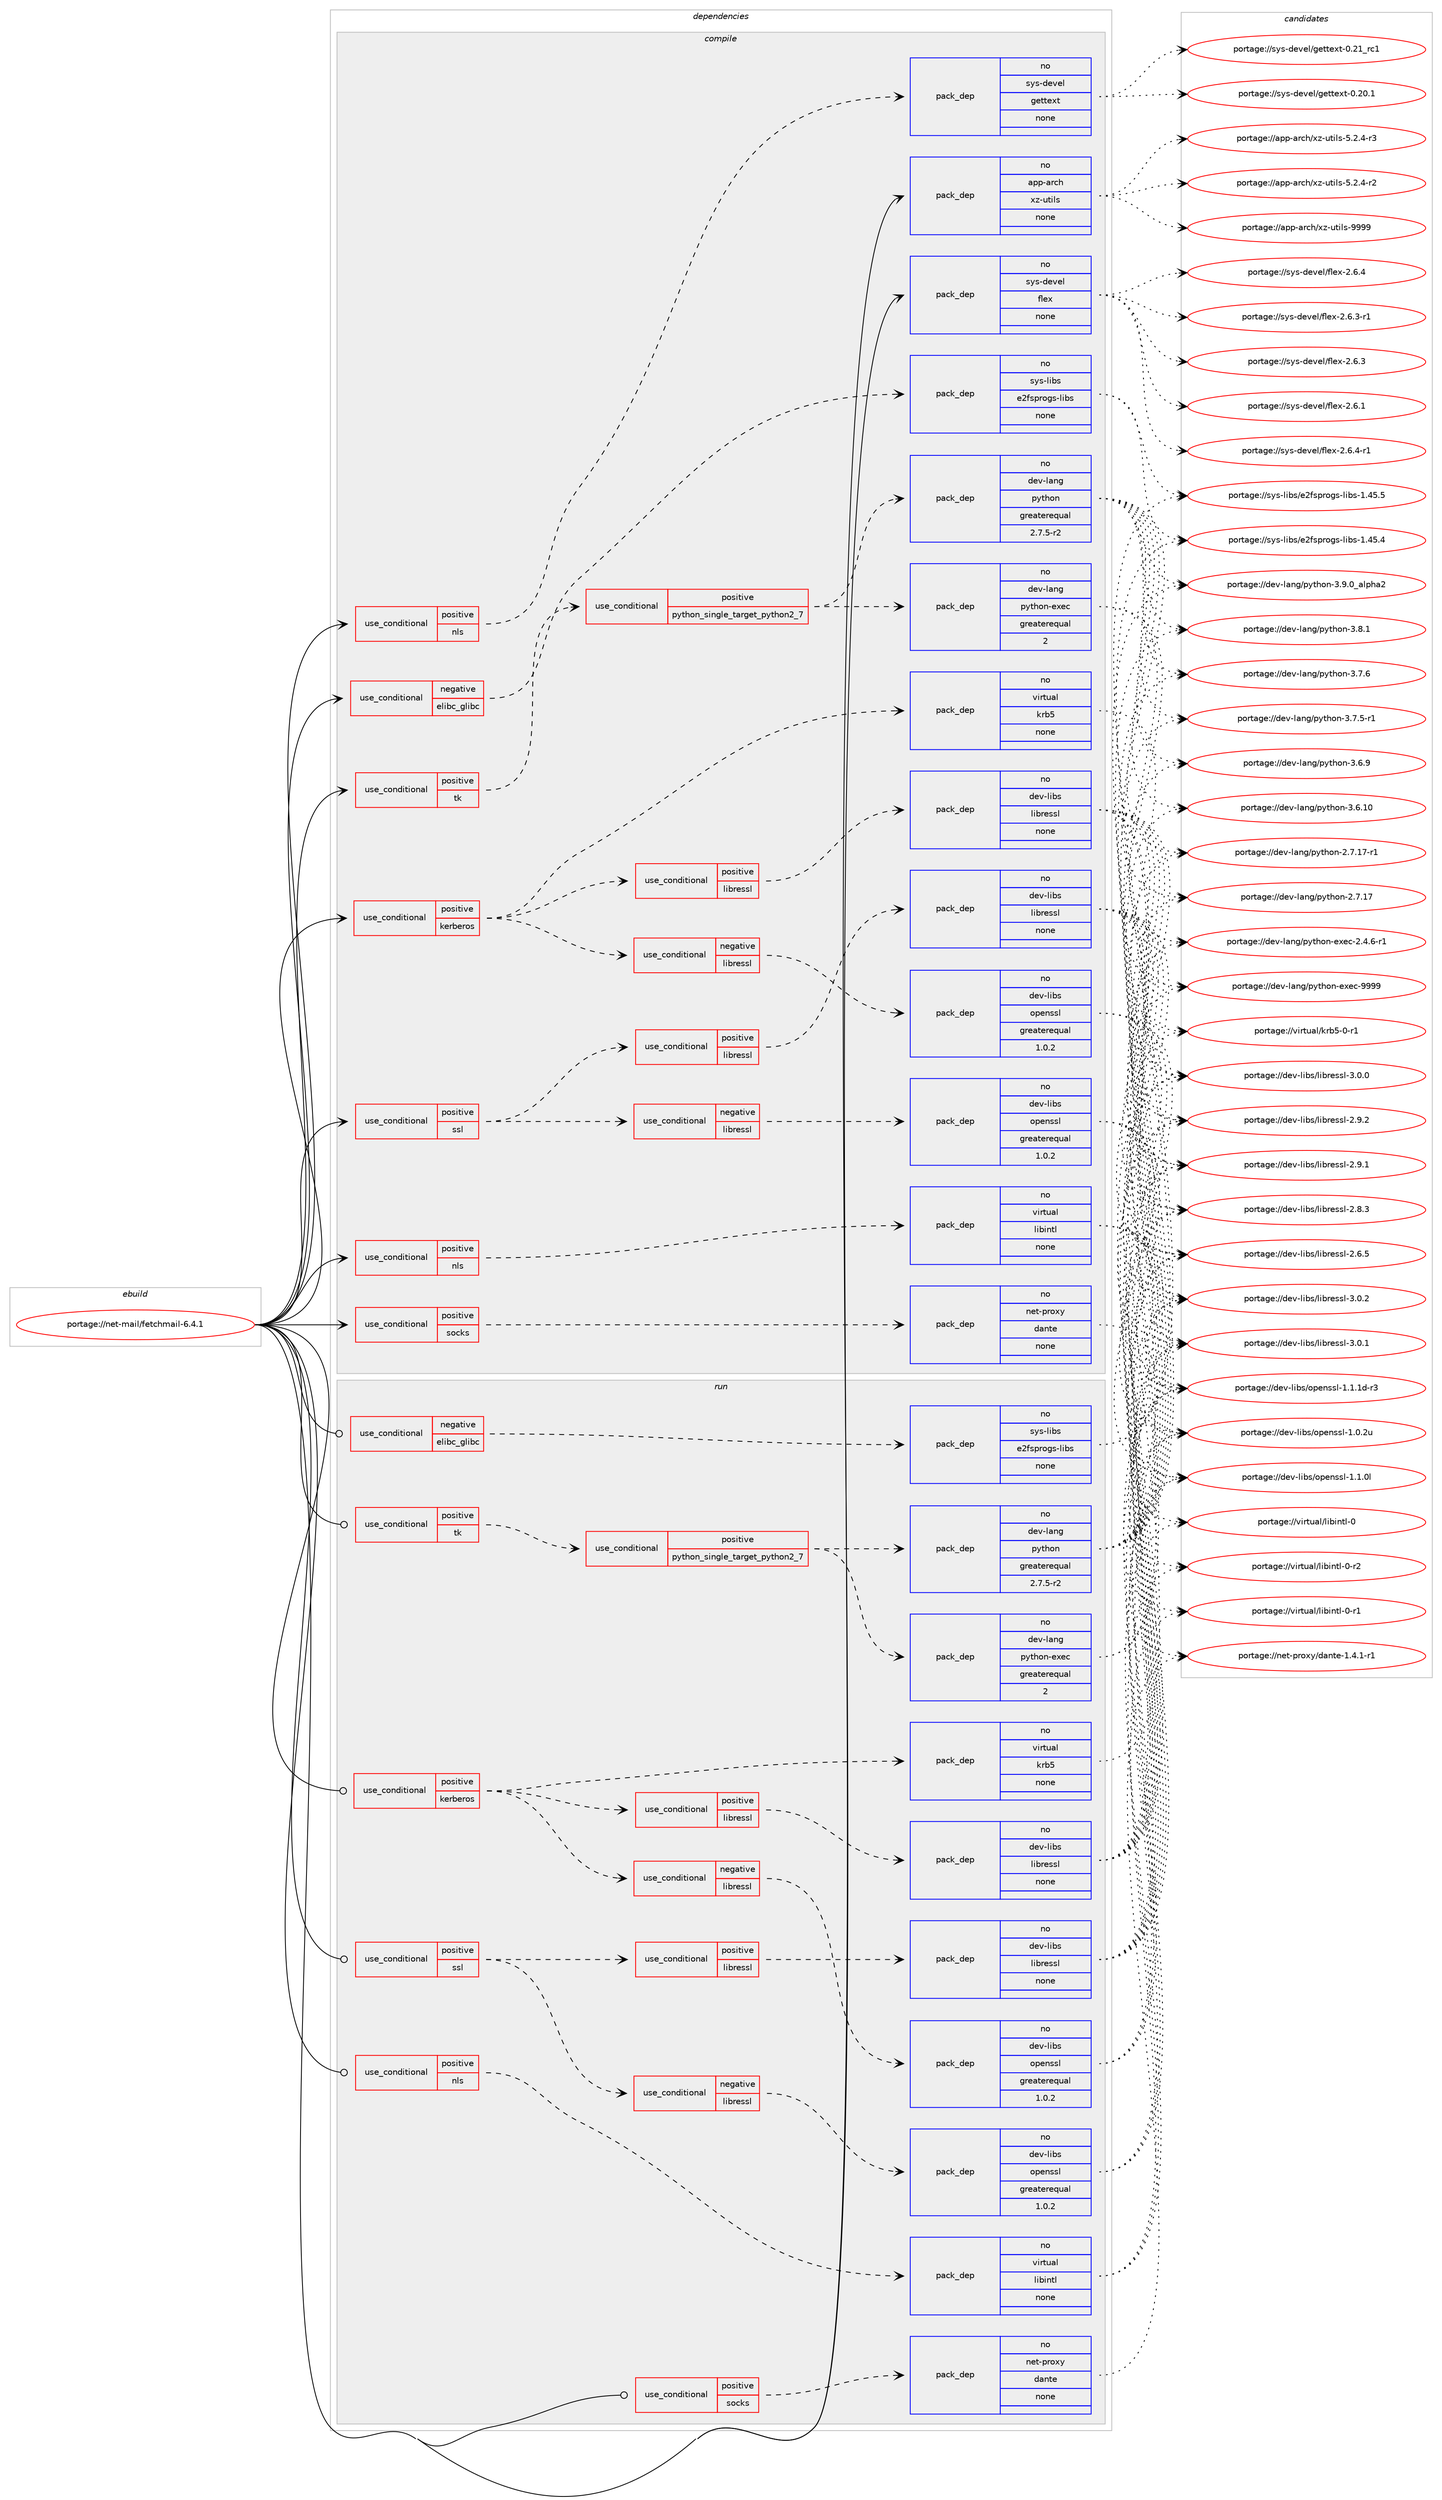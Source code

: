 digraph prolog {

# *************
# Graph options
# *************

newrank=true;
concentrate=true;
compound=true;
graph [rankdir=LR,fontname=Helvetica,fontsize=10,ranksep=1.5];#, ranksep=2.5, nodesep=0.2];
edge  [arrowhead=vee];
node  [fontname=Helvetica,fontsize=10];

# **********
# The ebuild
# **********

subgraph cluster_leftcol {
color=gray;
rank=same;
label=<<i>ebuild</i>>;
id [label="portage://net-mail/fetchmail-6.4.1", color=red, width=4, href="../net-mail/fetchmail-6.4.1.svg"];
}

# ****************
# The dependencies
# ****************

subgraph cluster_midcol {
color=gray;
label=<<i>dependencies</i>>;
subgraph cluster_compile {
fillcolor="#eeeeee";
style=filled;
label=<<i>compile</i>>;
subgraph cond28326 {
dependency134063 [label=<<TABLE BORDER="0" CELLBORDER="1" CELLSPACING="0" CELLPADDING="4"><TR><TD ROWSPAN="3" CELLPADDING="10">use_conditional</TD></TR><TR><TD>negative</TD></TR><TR><TD>elibc_glibc</TD></TR></TABLE>>, shape=none, color=red];
subgraph pack103522 {
dependency134064 [label=<<TABLE BORDER="0" CELLBORDER="1" CELLSPACING="0" CELLPADDING="4" WIDTH="220"><TR><TD ROWSPAN="6" CELLPADDING="30">pack_dep</TD></TR><TR><TD WIDTH="110">no</TD></TR><TR><TD>sys-libs</TD></TR><TR><TD>e2fsprogs-libs</TD></TR><TR><TD>none</TD></TR><TR><TD></TD></TR></TABLE>>, shape=none, color=blue];
}
dependency134063:e -> dependency134064:w [weight=20,style="dashed",arrowhead="vee"];
}
id:e -> dependency134063:w [weight=20,style="solid",arrowhead="vee"];
subgraph cond28327 {
dependency134065 [label=<<TABLE BORDER="0" CELLBORDER="1" CELLSPACING="0" CELLPADDING="4"><TR><TD ROWSPAN="3" CELLPADDING="10">use_conditional</TD></TR><TR><TD>positive</TD></TR><TR><TD>kerberos</TD></TR></TABLE>>, shape=none, color=red];
subgraph pack103523 {
dependency134066 [label=<<TABLE BORDER="0" CELLBORDER="1" CELLSPACING="0" CELLPADDING="4" WIDTH="220"><TR><TD ROWSPAN="6" CELLPADDING="30">pack_dep</TD></TR><TR><TD WIDTH="110">no</TD></TR><TR><TD>virtual</TD></TR><TR><TD>krb5</TD></TR><TR><TD>none</TD></TR><TR><TD></TD></TR></TABLE>>, shape=none, color=blue];
}
dependency134065:e -> dependency134066:w [weight=20,style="dashed",arrowhead="vee"];
subgraph cond28328 {
dependency134067 [label=<<TABLE BORDER="0" CELLBORDER="1" CELLSPACING="0" CELLPADDING="4"><TR><TD ROWSPAN="3" CELLPADDING="10">use_conditional</TD></TR><TR><TD>negative</TD></TR><TR><TD>libressl</TD></TR></TABLE>>, shape=none, color=red];
subgraph pack103524 {
dependency134068 [label=<<TABLE BORDER="0" CELLBORDER="1" CELLSPACING="0" CELLPADDING="4" WIDTH="220"><TR><TD ROWSPAN="6" CELLPADDING="30">pack_dep</TD></TR><TR><TD WIDTH="110">no</TD></TR><TR><TD>dev-libs</TD></TR><TR><TD>openssl</TD></TR><TR><TD>greaterequal</TD></TR><TR><TD>1.0.2</TD></TR></TABLE>>, shape=none, color=blue];
}
dependency134067:e -> dependency134068:w [weight=20,style="dashed",arrowhead="vee"];
}
dependency134065:e -> dependency134067:w [weight=20,style="dashed",arrowhead="vee"];
subgraph cond28329 {
dependency134069 [label=<<TABLE BORDER="0" CELLBORDER="1" CELLSPACING="0" CELLPADDING="4"><TR><TD ROWSPAN="3" CELLPADDING="10">use_conditional</TD></TR><TR><TD>positive</TD></TR><TR><TD>libressl</TD></TR></TABLE>>, shape=none, color=red];
subgraph pack103525 {
dependency134070 [label=<<TABLE BORDER="0" CELLBORDER="1" CELLSPACING="0" CELLPADDING="4" WIDTH="220"><TR><TD ROWSPAN="6" CELLPADDING="30">pack_dep</TD></TR><TR><TD WIDTH="110">no</TD></TR><TR><TD>dev-libs</TD></TR><TR><TD>libressl</TD></TR><TR><TD>none</TD></TR><TR><TD></TD></TR></TABLE>>, shape=none, color=blue];
}
dependency134069:e -> dependency134070:w [weight=20,style="dashed",arrowhead="vee"];
}
dependency134065:e -> dependency134069:w [weight=20,style="dashed",arrowhead="vee"];
}
id:e -> dependency134065:w [weight=20,style="solid",arrowhead="vee"];
subgraph cond28330 {
dependency134071 [label=<<TABLE BORDER="0" CELLBORDER="1" CELLSPACING="0" CELLPADDING="4"><TR><TD ROWSPAN="3" CELLPADDING="10">use_conditional</TD></TR><TR><TD>positive</TD></TR><TR><TD>nls</TD></TR></TABLE>>, shape=none, color=red];
subgraph pack103526 {
dependency134072 [label=<<TABLE BORDER="0" CELLBORDER="1" CELLSPACING="0" CELLPADDING="4" WIDTH="220"><TR><TD ROWSPAN="6" CELLPADDING="30">pack_dep</TD></TR><TR><TD WIDTH="110">no</TD></TR><TR><TD>sys-devel</TD></TR><TR><TD>gettext</TD></TR><TR><TD>none</TD></TR><TR><TD></TD></TR></TABLE>>, shape=none, color=blue];
}
dependency134071:e -> dependency134072:w [weight=20,style="dashed",arrowhead="vee"];
}
id:e -> dependency134071:w [weight=20,style="solid",arrowhead="vee"];
subgraph cond28331 {
dependency134073 [label=<<TABLE BORDER="0" CELLBORDER="1" CELLSPACING="0" CELLPADDING="4"><TR><TD ROWSPAN="3" CELLPADDING="10">use_conditional</TD></TR><TR><TD>positive</TD></TR><TR><TD>nls</TD></TR></TABLE>>, shape=none, color=red];
subgraph pack103527 {
dependency134074 [label=<<TABLE BORDER="0" CELLBORDER="1" CELLSPACING="0" CELLPADDING="4" WIDTH="220"><TR><TD ROWSPAN="6" CELLPADDING="30">pack_dep</TD></TR><TR><TD WIDTH="110">no</TD></TR><TR><TD>virtual</TD></TR><TR><TD>libintl</TD></TR><TR><TD>none</TD></TR><TR><TD></TD></TR></TABLE>>, shape=none, color=blue];
}
dependency134073:e -> dependency134074:w [weight=20,style="dashed",arrowhead="vee"];
}
id:e -> dependency134073:w [weight=20,style="solid",arrowhead="vee"];
subgraph cond28332 {
dependency134075 [label=<<TABLE BORDER="0" CELLBORDER="1" CELLSPACING="0" CELLPADDING="4"><TR><TD ROWSPAN="3" CELLPADDING="10">use_conditional</TD></TR><TR><TD>positive</TD></TR><TR><TD>socks</TD></TR></TABLE>>, shape=none, color=red];
subgraph pack103528 {
dependency134076 [label=<<TABLE BORDER="0" CELLBORDER="1" CELLSPACING="0" CELLPADDING="4" WIDTH="220"><TR><TD ROWSPAN="6" CELLPADDING="30">pack_dep</TD></TR><TR><TD WIDTH="110">no</TD></TR><TR><TD>net-proxy</TD></TR><TR><TD>dante</TD></TR><TR><TD>none</TD></TR><TR><TD></TD></TR></TABLE>>, shape=none, color=blue];
}
dependency134075:e -> dependency134076:w [weight=20,style="dashed",arrowhead="vee"];
}
id:e -> dependency134075:w [weight=20,style="solid",arrowhead="vee"];
subgraph cond28333 {
dependency134077 [label=<<TABLE BORDER="0" CELLBORDER="1" CELLSPACING="0" CELLPADDING="4"><TR><TD ROWSPAN="3" CELLPADDING="10">use_conditional</TD></TR><TR><TD>positive</TD></TR><TR><TD>ssl</TD></TR></TABLE>>, shape=none, color=red];
subgraph cond28334 {
dependency134078 [label=<<TABLE BORDER="0" CELLBORDER="1" CELLSPACING="0" CELLPADDING="4"><TR><TD ROWSPAN="3" CELLPADDING="10">use_conditional</TD></TR><TR><TD>negative</TD></TR><TR><TD>libressl</TD></TR></TABLE>>, shape=none, color=red];
subgraph pack103529 {
dependency134079 [label=<<TABLE BORDER="0" CELLBORDER="1" CELLSPACING="0" CELLPADDING="4" WIDTH="220"><TR><TD ROWSPAN="6" CELLPADDING="30">pack_dep</TD></TR><TR><TD WIDTH="110">no</TD></TR><TR><TD>dev-libs</TD></TR><TR><TD>openssl</TD></TR><TR><TD>greaterequal</TD></TR><TR><TD>1.0.2</TD></TR></TABLE>>, shape=none, color=blue];
}
dependency134078:e -> dependency134079:w [weight=20,style="dashed",arrowhead="vee"];
}
dependency134077:e -> dependency134078:w [weight=20,style="dashed",arrowhead="vee"];
subgraph cond28335 {
dependency134080 [label=<<TABLE BORDER="0" CELLBORDER="1" CELLSPACING="0" CELLPADDING="4"><TR><TD ROWSPAN="3" CELLPADDING="10">use_conditional</TD></TR><TR><TD>positive</TD></TR><TR><TD>libressl</TD></TR></TABLE>>, shape=none, color=red];
subgraph pack103530 {
dependency134081 [label=<<TABLE BORDER="0" CELLBORDER="1" CELLSPACING="0" CELLPADDING="4" WIDTH="220"><TR><TD ROWSPAN="6" CELLPADDING="30">pack_dep</TD></TR><TR><TD WIDTH="110">no</TD></TR><TR><TD>dev-libs</TD></TR><TR><TD>libressl</TD></TR><TR><TD>none</TD></TR><TR><TD></TD></TR></TABLE>>, shape=none, color=blue];
}
dependency134080:e -> dependency134081:w [weight=20,style="dashed",arrowhead="vee"];
}
dependency134077:e -> dependency134080:w [weight=20,style="dashed",arrowhead="vee"];
}
id:e -> dependency134077:w [weight=20,style="solid",arrowhead="vee"];
subgraph cond28336 {
dependency134082 [label=<<TABLE BORDER="0" CELLBORDER="1" CELLSPACING="0" CELLPADDING="4"><TR><TD ROWSPAN="3" CELLPADDING="10">use_conditional</TD></TR><TR><TD>positive</TD></TR><TR><TD>tk</TD></TR></TABLE>>, shape=none, color=red];
subgraph cond28337 {
dependency134083 [label=<<TABLE BORDER="0" CELLBORDER="1" CELLSPACING="0" CELLPADDING="4"><TR><TD ROWSPAN="3" CELLPADDING="10">use_conditional</TD></TR><TR><TD>positive</TD></TR><TR><TD>python_single_target_python2_7</TD></TR></TABLE>>, shape=none, color=red];
subgraph pack103531 {
dependency134084 [label=<<TABLE BORDER="0" CELLBORDER="1" CELLSPACING="0" CELLPADDING="4" WIDTH="220"><TR><TD ROWSPAN="6" CELLPADDING="30">pack_dep</TD></TR><TR><TD WIDTH="110">no</TD></TR><TR><TD>dev-lang</TD></TR><TR><TD>python</TD></TR><TR><TD>greaterequal</TD></TR><TR><TD>2.7.5-r2</TD></TR></TABLE>>, shape=none, color=blue];
}
dependency134083:e -> dependency134084:w [weight=20,style="dashed",arrowhead="vee"];
subgraph pack103532 {
dependency134085 [label=<<TABLE BORDER="0" CELLBORDER="1" CELLSPACING="0" CELLPADDING="4" WIDTH="220"><TR><TD ROWSPAN="6" CELLPADDING="30">pack_dep</TD></TR><TR><TD WIDTH="110">no</TD></TR><TR><TD>dev-lang</TD></TR><TR><TD>python-exec</TD></TR><TR><TD>greaterequal</TD></TR><TR><TD>2</TD></TR></TABLE>>, shape=none, color=blue];
}
dependency134083:e -> dependency134085:w [weight=20,style="dashed",arrowhead="vee"];
}
dependency134082:e -> dependency134083:w [weight=20,style="dashed",arrowhead="vee"];
}
id:e -> dependency134082:w [weight=20,style="solid",arrowhead="vee"];
subgraph pack103533 {
dependency134086 [label=<<TABLE BORDER="0" CELLBORDER="1" CELLSPACING="0" CELLPADDING="4" WIDTH="220"><TR><TD ROWSPAN="6" CELLPADDING="30">pack_dep</TD></TR><TR><TD WIDTH="110">no</TD></TR><TR><TD>app-arch</TD></TR><TR><TD>xz-utils</TD></TR><TR><TD>none</TD></TR><TR><TD></TD></TR></TABLE>>, shape=none, color=blue];
}
id:e -> dependency134086:w [weight=20,style="solid",arrowhead="vee"];
subgraph pack103534 {
dependency134087 [label=<<TABLE BORDER="0" CELLBORDER="1" CELLSPACING="0" CELLPADDING="4" WIDTH="220"><TR><TD ROWSPAN="6" CELLPADDING="30">pack_dep</TD></TR><TR><TD WIDTH="110">no</TD></TR><TR><TD>sys-devel</TD></TR><TR><TD>flex</TD></TR><TR><TD>none</TD></TR><TR><TD></TD></TR></TABLE>>, shape=none, color=blue];
}
id:e -> dependency134087:w [weight=20,style="solid",arrowhead="vee"];
}
subgraph cluster_compileandrun {
fillcolor="#eeeeee";
style=filled;
label=<<i>compile and run</i>>;
}
subgraph cluster_run {
fillcolor="#eeeeee";
style=filled;
label=<<i>run</i>>;
subgraph cond28338 {
dependency134088 [label=<<TABLE BORDER="0" CELLBORDER="1" CELLSPACING="0" CELLPADDING="4"><TR><TD ROWSPAN="3" CELLPADDING="10">use_conditional</TD></TR><TR><TD>negative</TD></TR><TR><TD>elibc_glibc</TD></TR></TABLE>>, shape=none, color=red];
subgraph pack103535 {
dependency134089 [label=<<TABLE BORDER="0" CELLBORDER="1" CELLSPACING="0" CELLPADDING="4" WIDTH="220"><TR><TD ROWSPAN="6" CELLPADDING="30">pack_dep</TD></TR><TR><TD WIDTH="110">no</TD></TR><TR><TD>sys-libs</TD></TR><TR><TD>e2fsprogs-libs</TD></TR><TR><TD>none</TD></TR><TR><TD></TD></TR></TABLE>>, shape=none, color=blue];
}
dependency134088:e -> dependency134089:w [weight=20,style="dashed",arrowhead="vee"];
}
id:e -> dependency134088:w [weight=20,style="solid",arrowhead="odot"];
subgraph cond28339 {
dependency134090 [label=<<TABLE BORDER="0" CELLBORDER="1" CELLSPACING="0" CELLPADDING="4"><TR><TD ROWSPAN="3" CELLPADDING="10">use_conditional</TD></TR><TR><TD>positive</TD></TR><TR><TD>kerberos</TD></TR></TABLE>>, shape=none, color=red];
subgraph pack103536 {
dependency134091 [label=<<TABLE BORDER="0" CELLBORDER="1" CELLSPACING="0" CELLPADDING="4" WIDTH="220"><TR><TD ROWSPAN="6" CELLPADDING="30">pack_dep</TD></TR><TR><TD WIDTH="110">no</TD></TR><TR><TD>virtual</TD></TR><TR><TD>krb5</TD></TR><TR><TD>none</TD></TR><TR><TD></TD></TR></TABLE>>, shape=none, color=blue];
}
dependency134090:e -> dependency134091:w [weight=20,style="dashed",arrowhead="vee"];
subgraph cond28340 {
dependency134092 [label=<<TABLE BORDER="0" CELLBORDER="1" CELLSPACING="0" CELLPADDING="4"><TR><TD ROWSPAN="3" CELLPADDING="10">use_conditional</TD></TR><TR><TD>negative</TD></TR><TR><TD>libressl</TD></TR></TABLE>>, shape=none, color=red];
subgraph pack103537 {
dependency134093 [label=<<TABLE BORDER="0" CELLBORDER="1" CELLSPACING="0" CELLPADDING="4" WIDTH="220"><TR><TD ROWSPAN="6" CELLPADDING="30">pack_dep</TD></TR><TR><TD WIDTH="110">no</TD></TR><TR><TD>dev-libs</TD></TR><TR><TD>openssl</TD></TR><TR><TD>greaterequal</TD></TR><TR><TD>1.0.2</TD></TR></TABLE>>, shape=none, color=blue];
}
dependency134092:e -> dependency134093:w [weight=20,style="dashed",arrowhead="vee"];
}
dependency134090:e -> dependency134092:w [weight=20,style="dashed",arrowhead="vee"];
subgraph cond28341 {
dependency134094 [label=<<TABLE BORDER="0" CELLBORDER="1" CELLSPACING="0" CELLPADDING="4"><TR><TD ROWSPAN="3" CELLPADDING="10">use_conditional</TD></TR><TR><TD>positive</TD></TR><TR><TD>libressl</TD></TR></TABLE>>, shape=none, color=red];
subgraph pack103538 {
dependency134095 [label=<<TABLE BORDER="0" CELLBORDER="1" CELLSPACING="0" CELLPADDING="4" WIDTH="220"><TR><TD ROWSPAN="6" CELLPADDING="30">pack_dep</TD></TR><TR><TD WIDTH="110">no</TD></TR><TR><TD>dev-libs</TD></TR><TR><TD>libressl</TD></TR><TR><TD>none</TD></TR><TR><TD></TD></TR></TABLE>>, shape=none, color=blue];
}
dependency134094:e -> dependency134095:w [weight=20,style="dashed",arrowhead="vee"];
}
dependency134090:e -> dependency134094:w [weight=20,style="dashed",arrowhead="vee"];
}
id:e -> dependency134090:w [weight=20,style="solid",arrowhead="odot"];
subgraph cond28342 {
dependency134096 [label=<<TABLE BORDER="0" CELLBORDER="1" CELLSPACING="0" CELLPADDING="4"><TR><TD ROWSPAN="3" CELLPADDING="10">use_conditional</TD></TR><TR><TD>positive</TD></TR><TR><TD>nls</TD></TR></TABLE>>, shape=none, color=red];
subgraph pack103539 {
dependency134097 [label=<<TABLE BORDER="0" CELLBORDER="1" CELLSPACING="0" CELLPADDING="4" WIDTH="220"><TR><TD ROWSPAN="6" CELLPADDING="30">pack_dep</TD></TR><TR><TD WIDTH="110">no</TD></TR><TR><TD>virtual</TD></TR><TR><TD>libintl</TD></TR><TR><TD>none</TD></TR><TR><TD></TD></TR></TABLE>>, shape=none, color=blue];
}
dependency134096:e -> dependency134097:w [weight=20,style="dashed",arrowhead="vee"];
}
id:e -> dependency134096:w [weight=20,style="solid",arrowhead="odot"];
subgraph cond28343 {
dependency134098 [label=<<TABLE BORDER="0" CELLBORDER="1" CELLSPACING="0" CELLPADDING="4"><TR><TD ROWSPAN="3" CELLPADDING="10">use_conditional</TD></TR><TR><TD>positive</TD></TR><TR><TD>socks</TD></TR></TABLE>>, shape=none, color=red];
subgraph pack103540 {
dependency134099 [label=<<TABLE BORDER="0" CELLBORDER="1" CELLSPACING="0" CELLPADDING="4" WIDTH="220"><TR><TD ROWSPAN="6" CELLPADDING="30">pack_dep</TD></TR><TR><TD WIDTH="110">no</TD></TR><TR><TD>net-proxy</TD></TR><TR><TD>dante</TD></TR><TR><TD>none</TD></TR><TR><TD></TD></TR></TABLE>>, shape=none, color=blue];
}
dependency134098:e -> dependency134099:w [weight=20,style="dashed",arrowhead="vee"];
}
id:e -> dependency134098:w [weight=20,style="solid",arrowhead="odot"];
subgraph cond28344 {
dependency134100 [label=<<TABLE BORDER="0" CELLBORDER="1" CELLSPACING="0" CELLPADDING="4"><TR><TD ROWSPAN="3" CELLPADDING="10">use_conditional</TD></TR><TR><TD>positive</TD></TR><TR><TD>ssl</TD></TR></TABLE>>, shape=none, color=red];
subgraph cond28345 {
dependency134101 [label=<<TABLE BORDER="0" CELLBORDER="1" CELLSPACING="0" CELLPADDING="4"><TR><TD ROWSPAN="3" CELLPADDING="10">use_conditional</TD></TR><TR><TD>negative</TD></TR><TR><TD>libressl</TD></TR></TABLE>>, shape=none, color=red];
subgraph pack103541 {
dependency134102 [label=<<TABLE BORDER="0" CELLBORDER="1" CELLSPACING="0" CELLPADDING="4" WIDTH="220"><TR><TD ROWSPAN="6" CELLPADDING="30">pack_dep</TD></TR><TR><TD WIDTH="110">no</TD></TR><TR><TD>dev-libs</TD></TR><TR><TD>openssl</TD></TR><TR><TD>greaterequal</TD></TR><TR><TD>1.0.2</TD></TR></TABLE>>, shape=none, color=blue];
}
dependency134101:e -> dependency134102:w [weight=20,style="dashed",arrowhead="vee"];
}
dependency134100:e -> dependency134101:w [weight=20,style="dashed",arrowhead="vee"];
subgraph cond28346 {
dependency134103 [label=<<TABLE BORDER="0" CELLBORDER="1" CELLSPACING="0" CELLPADDING="4"><TR><TD ROWSPAN="3" CELLPADDING="10">use_conditional</TD></TR><TR><TD>positive</TD></TR><TR><TD>libressl</TD></TR></TABLE>>, shape=none, color=red];
subgraph pack103542 {
dependency134104 [label=<<TABLE BORDER="0" CELLBORDER="1" CELLSPACING="0" CELLPADDING="4" WIDTH="220"><TR><TD ROWSPAN="6" CELLPADDING="30">pack_dep</TD></TR><TR><TD WIDTH="110">no</TD></TR><TR><TD>dev-libs</TD></TR><TR><TD>libressl</TD></TR><TR><TD>none</TD></TR><TR><TD></TD></TR></TABLE>>, shape=none, color=blue];
}
dependency134103:e -> dependency134104:w [weight=20,style="dashed",arrowhead="vee"];
}
dependency134100:e -> dependency134103:w [weight=20,style="dashed",arrowhead="vee"];
}
id:e -> dependency134100:w [weight=20,style="solid",arrowhead="odot"];
subgraph cond28347 {
dependency134105 [label=<<TABLE BORDER="0" CELLBORDER="1" CELLSPACING="0" CELLPADDING="4"><TR><TD ROWSPAN="3" CELLPADDING="10">use_conditional</TD></TR><TR><TD>positive</TD></TR><TR><TD>tk</TD></TR></TABLE>>, shape=none, color=red];
subgraph cond28348 {
dependency134106 [label=<<TABLE BORDER="0" CELLBORDER="1" CELLSPACING="0" CELLPADDING="4"><TR><TD ROWSPAN="3" CELLPADDING="10">use_conditional</TD></TR><TR><TD>positive</TD></TR><TR><TD>python_single_target_python2_7</TD></TR></TABLE>>, shape=none, color=red];
subgraph pack103543 {
dependency134107 [label=<<TABLE BORDER="0" CELLBORDER="1" CELLSPACING="0" CELLPADDING="4" WIDTH="220"><TR><TD ROWSPAN="6" CELLPADDING="30">pack_dep</TD></TR><TR><TD WIDTH="110">no</TD></TR><TR><TD>dev-lang</TD></TR><TR><TD>python</TD></TR><TR><TD>greaterequal</TD></TR><TR><TD>2.7.5-r2</TD></TR></TABLE>>, shape=none, color=blue];
}
dependency134106:e -> dependency134107:w [weight=20,style="dashed",arrowhead="vee"];
subgraph pack103544 {
dependency134108 [label=<<TABLE BORDER="0" CELLBORDER="1" CELLSPACING="0" CELLPADDING="4" WIDTH="220"><TR><TD ROWSPAN="6" CELLPADDING="30">pack_dep</TD></TR><TR><TD WIDTH="110">no</TD></TR><TR><TD>dev-lang</TD></TR><TR><TD>python-exec</TD></TR><TR><TD>greaterequal</TD></TR><TR><TD>2</TD></TR></TABLE>>, shape=none, color=blue];
}
dependency134106:e -> dependency134108:w [weight=20,style="dashed",arrowhead="vee"];
}
dependency134105:e -> dependency134106:w [weight=20,style="dashed",arrowhead="vee"];
}
id:e -> dependency134105:w [weight=20,style="solid",arrowhead="odot"];
}
}

# **************
# The candidates
# **************

subgraph cluster_choices {
rank=same;
color=gray;
label=<<i>candidates</i>>;

subgraph choice103522 {
color=black;
nodesep=1;
choice11512111545108105981154710150102115112114111103115451081059811545494652534653 [label="portage://sys-libs/e2fsprogs-libs-1.45.5", color=red, width=4,href="../sys-libs/e2fsprogs-libs-1.45.5.svg"];
choice11512111545108105981154710150102115112114111103115451081059811545494652534652 [label="portage://sys-libs/e2fsprogs-libs-1.45.4", color=red, width=4,href="../sys-libs/e2fsprogs-libs-1.45.4.svg"];
dependency134064:e -> choice11512111545108105981154710150102115112114111103115451081059811545494652534653:w [style=dotted,weight="100"];
dependency134064:e -> choice11512111545108105981154710150102115112114111103115451081059811545494652534652:w [style=dotted,weight="100"];
}
subgraph choice103523 {
color=black;
nodesep=1;
choice1181051141161179710847107114985345484511449 [label="portage://virtual/krb5-0-r1", color=red, width=4,href="../virtual/krb5-0-r1.svg"];
dependency134066:e -> choice1181051141161179710847107114985345484511449:w [style=dotted,weight="100"];
}
subgraph choice103524 {
color=black;
nodesep=1;
choice1001011184510810598115471111121011101151151084549464946491004511451 [label="portage://dev-libs/openssl-1.1.1d-r3", color=red, width=4,href="../dev-libs/openssl-1.1.1d-r3.svg"];
choice100101118451081059811547111112101110115115108454946494648108 [label="portage://dev-libs/openssl-1.1.0l", color=red, width=4,href="../dev-libs/openssl-1.1.0l.svg"];
choice100101118451081059811547111112101110115115108454946484650117 [label="portage://dev-libs/openssl-1.0.2u", color=red, width=4,href="../dev-libs/openssl-1.0.2u.svg"];
dependency134068:e -> choice1001011184510810598115471111121011101151151084549464946491004511451:w [style=dotted,weight="100"];
dependency134068:e -> choice100101118451081059811547111112101110115115108454946494648108:w [style=dotted,weight="100"];
dependency134068:e -> choice100101118451081059811547111112101110115115108454946484650117:w [style=dotted,weight="100"];
}
subgraph choice103525 {
color=black;
nodesep=1;
choice10010111845108105981154710810598114101115115108455146484650 [label="portage://dev-libs/libressl-3.0.2", color=red, width=4,href="../dev-libs/libressl-3.0.2.svg"];
choice10010111845108105981154710810598114101115115108455146484649 [label="portage://dev-libs/libressl-3.0.1", color=red, width=4,href="../dev-libs/libressl-3.0.1.svg"];
choice10010111845108105981154710810598114101115115108455146484648 [label="portage://dev-libs/libressl-3.0.0", color=red, width=4,href="../dev-libs/libressl-3.0.0.svg"];
choice10010111845108105981154710810598114101115115108455046574650 [label="portage://dev-libs/libressl-2.9.2", color=red, width=4,href="../dev-libs/libressl-2.9.2.svg"];
choice10010111845108105981154710810598114101115115108455046574649 [label="portage://dev-libs/libressl-2.9.1", color=red, width=4,href="../dev-libs/libressl-2.9.1.svg"];
choice10010111845108105981154710810598114101115115108455046564651 [label="portage://dev-libs/libressl-2.8.3", color=red, width=4,href="../dev-libs/libressl-2.8.3.svg"];
choice10010111845108105981154710810598114101115115108455046544653 [label="portage://dev-libs/libressl-2.6.5", color=red, width=4,href="../dev-libs/libressl-2.6.5.svg"];
dependency134070:e -> choice10010111845108105981154710810598114101115115108455146484650:w [style=dotted,weight="100"];
dependency134070:e -> choice10010111845108105981154710810598114101115115108455146484649:w [style=dotted,weight="100"];
dependency134070:e -> choice10010111845108105981154710810598114101115115108455146484648:w [style=dotted,weight="100"];
dependency134070:e -> choice10010111845108105981154710810598114101115115108455046574650:w [style=dotted,weight="100"];
dependency134070:e -> choice10010111845108105981154710810598114101115115108455046574649:w [style=dotted,weight="100"];
dependency134070:e -> choice10010111845108105981154710810598114101115115108455046564651:w [style=dotted,weight="100"];
dependency134070:e -> choice10010111845108105981154710810598114101115115108455046544653:w [style=dotted,weight="100"];
}
subgraph choice103526 {
color=black;
nodesep=1;
choice11512111545100101118101108471031011161161011201164548465049951149949 [label="portage://sys-devel/gettext-0.21_rc1", color=red, width=4,href="../sys-devel/gettext-0.21_rc1.svg"];
choice115121115451001011181011084710310111611610112011645484650484649 [label="portage://sys-devel/gettext-0.20.1", color=red, width=4,href="../sys-devel/gettext-0.20.1.svg"];
dependency134072:e -> choice11512111545100101118101108471031011161161011201164548465049951149949:w [style=dotted,weight="100"];
dependency134072:e -> choice115121115451001011181011084710310111611610112011645484650484649:w [style=dotted,weight="100"];
}
subgraph choice103527 {
color=black;
nodesep=1;
choice11810511411611797108471081059810511011610845484511450 [label="portage://virtual/libintl-0-r2", color=red, width=4,href="../virtual/libintl-0-r2.svg"];
choice11810511411611797108471081059810511011610845484511449 [label="portage://virtual/libintl-0-r1", color=red, width=4,href="../virtual/libintl-0-r1.svg"];
choice1181051141161179710847108105981051101161084548 [label="portage://virtual/libintl-0", color=red, width=4,href="../virtual/libintl-0.svg"];
dependency134074:e -> choice11810511411611797108471081059810511011610845484511450:w [style=dotted,weight="100"];
dependency134074:e -> choice11810511411611797108471081059810511011610845484511449:w [style=dotted,weight="100"];
dependency134074:e -> choice1181051141161179710847108105981051101161084548:w [style=dotted,weight="100"];
}
subgraph choice103528 {
color=black;
nodesep=1;
choice1101011164511211411112012147100971101161014549465246494511449 [label="portage://net-proxy/dante-1.4.1-r1", color=red, width=4,href="../net-proxy/dante-1.4.1-r1.svg"];
dependency134076:e -> choice1101011164511211411112012147100971101161014549465246494511449:w [style=dotted,weight="100"];
}
subgraph choice103529 {
color=black;
nodesep=1;
choice1001011184510810598115471111121011101151151084549464946491004511451 [label="portage://dev-libs/openssl-1.1.1d-r3", color=red, width=4,href="../dev-libs/openssl-1.1.1d-r3.svg"];
choice100101118451081059811547111112101110115115108454946494648108 [label="portage://dev-libs/openssl-1.1.0l", color=red, width=4,href="../dev-libs/openssl-1.1.0l.svg"];
choice100101118451081059811547111112101110115115108454946484650117 [label="portage://dev-libs/openssl-1.0.2u", color=red, width=4,href="../dev-libs/openssl-1.0.2u.svg"];
dependency134079:e -> choice1001011184510810598115471111121011101151151084549464946491004511451:w [style=dotted,weight="100"];
dependency134079:e -> choice100101118451081059811547111112101110115115108454946494648108:w [style=dotted,weight="100"];
dependency134079:e -> choice100101118451081059811547111112101110115115108454946484650117:w [style=dotted,weight="100"];
}
subgraph choice103530 {
color=black;
nodesep=1;
choice10010111845108105981154710810598114101115115108455146484650 [label="portage://dev-libs/libressl-3.0.2", color=red, width=4,href="../dev-libs/libressl-3.0.2.svg"];
choice10010111845108105981154710810598114101115115108455146484649 [label="portage://dev-libs/libressl-3.0.1", color=red, width=4,href="../dev-libs/libressl-3.0.1.svg"];
choice10010111845108105981154710810598114101115115108455146484648 [label="portage://dev-libs/libressl-3.0.0", color=red, width=4,href="../dev-libs/libressl-3.0.0.svg"];
choice10010111845108105981154710810598114101115115108455046574650 [label="portage://dev-libs/libressl-2.9.2", color=red, width=4,href="../dev-libs/libressl-2.9.2.svg"];
choice10010111845108105981154710810598114101115115108455046574649 [label="portage://dev-libs/libressl-2.9.1", color=red, width=4,href="../dev-libs/libressl-2.9.1.svg"];
choice10010111845108105981154710810598114101115115108455046564651 [label="portage://dev-libs/libressl-2.8.3", color=red, width=4,href="../dev-libs/libressl-2.8.3.svg"];
choice10010111845108105981154710810598114101115115108455046544653 [label="portage://dev-libs/libressl-2.6.5", color=red, width=4,href="../dev-libs/libressl-2.6.5.svg"];
dependency134081:e -> choice10010111845108105981154710810598114101115115108455146484650:w [style=dotted,weight="100"];
dependency134081:e -> choice10010111845108105981154710810598114101115115108455146484649:w [style=dotted,weight="100"];
dependency134081:e -> choice10010111845108105981154710810598114101115115108455146484648:w [style=dotted,weight="100"];
dependency134081:e -> choice10010111845108105981154710810598114101115115108455046574650:w [style=dotted,weight="100"];
dependency134081:e -> choice10010111845108105981154710810598114101115115108455046574649:w [style=dotted,weight="100"];
dependency134081:e -> choice10010111845108105981154710810598114101115115108455046564651:w [style=dotted,weight="100"];
dependency134081:e -> choice10010111845108105981154710810598114101115115108455046544653:w [style=dotted,weight="100"];
}
subgraph choice103531 {
color=black;
nodesep=1;
choice10010111845108971101034711212111610411111045514657464895971081121049750 [label="portage://dev-lang/python-3.9.0_alpha2", color=red, width=4,href="../dev-lang/python-3.9.0_alpha2.svg"];
choice100101118451089711010347112121116104111110455146564649 [label="portage://dev-lang/python-3.8.1", color=red, width=4,href="../dev-lang/python-3.8.1.svg"];
choice100101118451089711010347112121116104111110455146554654 [label="portage://dev-lang/python-3.7.6", color=red, width=4,href="../dev-lang/python-3.7.6.svg"];
choice1001011184510897110103471121211161041111104551465546534511449 [label="portage://dev-lang/python-3.7.5-r1", color=red, width=4,href="../dev-lang/python-3.7.5-r1.svg"];
choice100101118451089711010347112121116104111110455146544657 [label="portage://dev-lang/python-3.6.9", color=red, width=4,href="../dev-lang/python-3.6.9.svg"];
choice10010111845108971101034711212111610411111045514654464948 [label="portage://dev-lang/python-3.6.10", color=red, width=4,href="../dev-lang/python-3.6.10.svg"];
choice100101118451089711010347112121116104111110455046554649554511449 [label="portage://dev-lang/python-2.7.17-r1", color=red, width=4,href="../dev-lang/python-2.7.17-r1.svg"];
choice10010111845108971101034711212111610411111045504655464955 [label="portage://dev-lang/python-2.7.17", color=red, width=4,href="../dev-lang/python-2.7.17.svg"];
dependency134084:e -> choice10010111845108971101034711212111610411111045514657464895971081121049750:w [style=dotted,weight="100"];
dependency134084:e -> choice100101118451089711010347112121116104111110455146564649:w [style=dotted,weight="100"];
dependency134084:e -> choice100101118451089711010347112121116104111110455146554654:w [style=dotted,weight="100"];
dependency134084:e -> choice1001011184510897110103471121211161041111104551465546534511449:w [style=dotted,weight="100"];
dependency134084:e -> choice100101118451089711010347112121116104111110455146544657:w [style=dotted,weight="100"];
dependency134084:e -> choice10010111845108971101034711212111610411111045514654464948:w [style=dotted,weight="100"];
dependency134084:e -> choice100101118451089711010347112121116104111110455046554649554511449:w [style=dotted,weight="100"];
dependency134084:e -> choice10010111845108971101034711212111610411111045504655464955:w [style=dotted,weight="100"];
}
subgraph choice103532 {
color=black;
nodesep=1;
choice10010111845108971101034711212111610411111045101120101994557575757 [label="portage://dev-lang/python-exec-9999", color=red, width=4,href="../dev-lang/python-exec-9999.svg"];
choice10010111845108971101034711212111610411111045101120101994550465246544511449 [label="portage://dev-lang/python-exec-2.4.6-r1", color=red, width=4,href="../dev-lang/python-exec-2.4.6-r1.svg"];
dependency134085:e -> choice10010111845108971101034711212111610411111045101120101994557575757:w [style=dotted,weight="100"];
dependency134085:e -> choice10010111845108971101034711212111610411111045101120101994550465246544511449:w [style=dotted,weight="100"];
}
subgraph choice103533 {
color=black;
nodesep=1;
choice9711211245971149910447120122451171161051081154557575757 [label="portage://app-arch/xz-utils-9999", color=red, width=4,href="../app-arch/xz-utils-9999.svg"];
choice9711211245971149910447120122451171161051081154553465046524511451 [label="portage://app-arch/xz-utils-5.2.4-r3", color=red, width=4,href="../app-arch/xz-utils-5.2.4-r3.svg"];
choice9711211245971149910447120122451171161051081154553465046524511450 [label="portage://app-arch/xz-utils-5.2.4-r2", color=red, width=4,href="../app-arch/xz-utils-5.2.4-r2.svg"];
dependency134086:e -> choice9711211245971149910447120122451171161051081154557575757:w [style=dotted,weight="100"];
dependency134086:e -> choice9711211245971149910447120122451171161051081154553465046524511451:w [style=dotted,weight="100"];
dependency134086:e -> choice9711211245971149910447120122451171161051081154553465046524511450:w [style=dotted,weight="100"];
}
subgraph choice103534 {
color=black;
nodesep=1;
choice11512111545100101118101108471021081011204550465446524511449 [label="portage://sys-devel/flex-2.6.4-r1", color=red, width=4,href="../sys-devel/flex-2.6.4-r1.svg"];
choice1151211154510010111810110847102108101120455046544652 [label="portage://sys-devel/flex-2.6.4", color=red, width=4,href="../sys-devel/flex-2.6.4.svg"];
choice11512111545100101118101108471021081011204550465446514511449 [label="portage://sys-devel/flex-2.6.3-r1", color=red, width=4,href="../sys-devel/flex-2.6.3-r1.svg"];
choice1151211154510010111810110847102108101120455046544651 [label="portage://sys-devel/flex-2.6.3", color=red, width=4,href="../sys-devel/flex-2.6.3.svg"];
choice1151211154510010111810110847102108101120455046544649 [label="portage://sys-devel/flex-2.6.1", color=red, width=4,href="../sys-devel/flex-2.6.1.svg"];
dependency134087:e -> choice11512111545100101118101108471021081011204550465446524511449:w [style=dotted,weight="100"];
dependency134087:e -> choice1151211154510010111810110847102108101120455046544652:w [style=dotted,weight="100"];
dependency134087:e -> choice11512111545100101118101108471021081011204550465446514511449:w [style=dotted,weight="100"];
dependency134087:e -> choice1151211154510010111810110847102108101120455046544651:w [style=dotted,weight="100"];
dependency134087:e -> choice1151211154510010111810110847102108101120455046544649:w [style=dotted,weight="100"];
}
subgraph choice103535 {
color=black;
nodesep=1;
choice11512111545108105981154710150102115112114111103115451081059811545494652534653 [label="portage://sys-libs/e2fsprogs-libs-1.45.5", color=red, width=4,href="../sys-libs/e2fsprogs-libs-1.45.5.svg"];
choice11512111545108105981154710150102115112114111103115451081059811545494652534652 [label="portage://sys-libs/e2fsprogs-libs-1.45.4", color=red, width=4,href="../sys-libs/e2fsprogs-libs-1.45.4.svg"];
dependency134089:e -> choice11512111545108105981154710150102115112114111103115451081059811545494652534653:w [style=dotted,weight="100"];
dependency134089:e -> choice11512111545108105981154710150102115112114111103115451081059811545494652534652:w [style=dotted,weight="100"];
}
subgraph choice103536 {
color=black;
nodesep=1;
choice1181051141161179710847107114985345484511449 [label="portage://virtual/krb5-0-r1", color=red, width=4,href="../virtual/krb5-0-r1.svg"];
dependency134091:e -> choice1181051141161179710847107114985345484511449:w [style=dotted,weight="100"];
}
subgraph choice103537 {
color=black;
nodesep=1;
choice1001011184510810598115471111121011101151151084549464946491004511451 [label="portage://dev-libs/openssl-1.1.1d-r3", color=red, width=4,href="../dev-libs/openssl-1.1.1d-r3.svg"];
choice100101118451081059811547111112101110115115108454946494648108 [label="portage://dev-libs/openssl-1.1.0l", color=red, width=4,href="../dev-libs/openssl-1.1.0l.svg"];
choice100101118451081059811547111112101110115115108454946484650117 [label="portage://dev-libs/openssl-1.0.2u", color=red, width=4,href="../dev-libs/openssl-1.0.2u.svg"];
dependency134093:e -> choice1001011184510810598115471111121011101151151084549464946491004511451:w [style=dotted,weight="100"];
dependency134093:e -> choice100101118451081059811547111112101110115115108454946494648108:w [style=dotted,weight="100"];
dependency134093:e -> choice100101118451081059811547111112101110115115108454946484650117:w [style=dotted,weight="100"];
}
subgraph choice103538 {
color=black;
nodesep=1;
choice10010111845108105981154710810598114101115115108455146484650 [label="portage://dev-libs/libressl-3.0.2", color=red, width=4,href="../dev-libs/libressl-3.0.2.svg"];
choice10010111845108105981154710810598114101115115108455146484649 [label="portage://dev-libs/libressl-3.0.1", color=red, width=4,href="../dev-libs/libressl-3.0.1.svg"];
choice10010111845108105981154710810598114101115115108455146484648 [label="portage://dev-libs/libressl-3.0.0", color=red, width=4,href="../dev-libs/libressl-3.0.0.svg"];
choice10010111845108105981154710810598114101115115108455046574650 [label="portage://dev-libs/libressl-2.9.2", color=red, width=4,href="../dev-libs/libressl-2.9.2.svg"];
choice10010111845108105981154710810598114101115115108455046574649 [label="portage://dev-libs/libressl-2.9.1", color=red, width=4,href="../dev-libs/libressl-2.9.1.svg"];
choice10010111845108105981154710810598114101115115108455046564651 [label="portage://dev-libs/libressl-2.8.3", color=red, width=4,href="../dev-libs/libressl-2.8.3.svg"];
choice10010111845108105981154710810598114101115115108455046544653 [label="portage://dev-libs/libressl-2.6.5", color=red, width=4,href="../dev-libs/libressl-2.6.5.svg"];
dependency134095:e -> choice10010111845108105981154710810598114101115115108455146484650:w [style=dotted,weight="100"];
dependency134095:e -> choice10010111845108105981154710810598114101115115108455146484649:w [style=dotted,weight="100"];
dependency134095:e -> choice10010111845108105981154710810598114101115115108455146484648:w [style=dotted,weight="100"];
dependency134095:e -> choice10010111845108105981154710810598114101115115108455046574650:w [style=dotted,weight="100"];
dependency134095:e -> choice10010111845108105981154710810598114101115115108455046574649:w [style=dotted,weight="100"];
dependency134095:e -> choice10010111845108105981154710810598114101115115108455046564651:w [style=dotted,weight="100"];
dependency134095:e -> choice10010111845108105981154710810598114101115115108455046544653:w [style=dotted,weight="100"];
}
subgraph choice103539 {
color=black;
nodesep=1;
choice11810511411611797108471081059810511011610845484511450 [label="portage://virtual/libintl-0-r2", color=red, width=4,href="../virtual/libintl-0-r2.svg"];
choice11810511411611797108471081059810511011610845484511449 [label="portage://virtual/libintl-0-r1", color=red, width=4,href="../virtual/libintl-0-r1.svg"];
choice1181051141161179710847108105981051101161084548 [label="portage://virtual/libintl-0", color=red, width=4,href="../virtual/libintl-0.svg"];
dependency134097:e -> choice11810511411611797108471081059810511011610845484511450:w [style=dotted,weight="100"];
dependency134097:e -> choice11810511411611797108471081059810511011610845484511449:w [style=dotted,weight="100"];
dependency134097:e -> choice1181051141161179710847108105981051101161084548:w [style=dotted,weight="100"];
}
subgraph choice103540 {
color=black;
nodesep=1;
choice1101011164511211411112012147100971101161014549465246494511449 [label="portage://net-proxy/dante-1.4.1-r1", color=red, width=4,href="../net-proxy/dante-1.4.1-r1.svg"];
dependency134099:e -> choice1101011164511211411112012147100971101161014549465246494511449:w [style=dotted,weight="100"];
}
subgraph choice103541 {
color=black;
nodesep=1;
choice1001011184510810598115471111121011101151151084549464946491004511451 [label="portage://dev-libs/openssl-1.1.1d-r3", color=red, width=4,href="../dev-libs/openssl-1.1.1d-r3.svg"];
choice100101118451081059811547111112101110115115108454946494648108 [label="portage://dev-libs/openssl-1.1.0l", color=red, width=4,href="../dev-libs/openssl-1.1.0l.svg"];
choice100101118451081059811547111112101110115115108454946484650117 [label="portage://dev-libs/openssl-1.0.2u", color=red, width=4,href="../dev-libs/openssl-1.0.2u.svg"];
dependency134102:e -> choice1001011184510810598115471111121011101151151084549464946491004511451:w [style=dotted,weight="100"];
dependency134102:e -> choice100101118451081059811547111112101110115115108454946494648108:w [style=dotted,weight="100"];
dependency134102:e -> choice100101118451081059811547111112101110115115108454946484650117:w [style=dotted,weight="100"];
}
subgraph choice103542 {
color=black;
nodesep=1;
choice10010111845108105981154710810598114101115115108455146484650 [label="portage://dev-libs/libressl-3.0.2", color=red, width=4,href="../dev-libs/libressl-3.0.2.svg"];
choice10010111845108105981154710810598114101115115108455146484649 [label="portage://dev-libs/libressl-3.0.1", color=red, width=4,href="../dev-libs/libressl-3.0.1.svg"];
choice10010111845108105981154710810598114101115115108455146484648 [label="portage://dev-libs/libressl-3.0.0", color=red, width=4,href="../dev-libs/libressl-3.0.0.svg"];
choice10010111845108105981154710810598114101115115108455046574650 [label="portage://dev-libs/libressl-2.9.2", color=red, width=4,href="../dev-libs/libressl-2.9.2.svg"];
choice10010111845108105981154710810598114101115115108455046574649 [label="portage://dev-libs/libressl-2.9.1", color=red, width=4,href="../dev-libs/libressl-2.9.1.svg"];
choice10010111845108105981154710810598114101115115108455046564651 [label="portage://dev-libs/libressl-2.8.3", color=red, width=4,href="../dev-libs/libressl-2.8.3.svg"];
choice10010111845108105981154710810598114101115115108455046544653 [label="portage://dev-libs/libressl-2.6.5", color=red, width=4,href="../dev-libs/libressl-2.6.5.svg"];
dependency134104:e -> choice10010111845108105981154710810598114101115115108455146484650:w [style=dotted,weight="100"];
dependency134104:e -> choice10010111845108105981154710810598114101115115108455146484649:w [style=dotted,weight="100"];
dependency134104:e -> choice10010111845108105981154710810598114101115115108455146484648:w [style=dotted,weight="100"];
dependency134104:e -> choice10010111845108105981154710810598114101115115108455046574650:w [style=dotted,weight="100"];
dependency134104:e -> choice10010111845108105981154710810598114101115115108455046574649:w [style=dotted,weight="100"];
dependency134104:e -> choice10010111845108105981154710810598114101115115108455046564651:w [style=dotted,weight="100"];
dependency134104:e -> choice10010111845108105981154710810598114101115115108455046544653:w [style=dotted,weight="100"];
}
subgraph choice103543 {
color=black;
nodesep=1;
choice10010111845108971101034711212111610411111045514657464895971081121049750 [label="portage://dev-lang/python-3.9.0_alpha2", color=red, width=4,href="../dev-lang/python-3.9.0_alpha2.svg"];
choice100101118451089711010347112121116104111110455146564649 [label="portage://dev-lang/python-3.8.1", color=red, width=4,href="../dev-lang/python-3.8.1.svg"];
choice100101118451089711010347112121116104111110455146554654 [label="portage://dev-lang/python-3.7.6", color=red, width=4,href="../dev-lang/python-3.7.6.svg"];
choice1001011184510897110103471121211161041111104551465546534511449 [label="portage://dev-lang/python-3.7.5-r1", color=red, width=4,href="../dev-lang/python-3.7.5-r1.svg"];
choice100101118451089711010347112121116104111110455146544657 [label="portage://dev-lang/python-3.6.9", color=red, width=4,href="../dev-lang/python-3.6.9.svg"];
choice10010111845108971101034711212111610411111045514654464948 [label="portage://dev-lang/python-3.6.10", color=red, width=4,href="../dev-lang/python-3.6.10.svg"];
choice100101118451089711010347112121116104111110455046554649554511449 [label="portage://dev-lang/python-2.7.17-r1", color=red, width=4,href="../dev-lang/python-2.7.17-r1.svg"];
choice10010111845108971101034711212111610411111045504655464955 [label="portage://dev-lang/python-2.7.17", color=red, width=4,href="../dev-lang/python-2.7.17.svg"];
dependency134107:e -> choice10010111845108971101034711212111610411111045514657464895971081121049750:w [style=dotted,weight="100"];
dependency134107:e -> choice100101118451089711010347112121116104111110455146564649:w [style=dotted,weight="100"];
dependency134107:e -> choice100101118451089711010347112121116104111110455146554654:w [style=dotted,weight="100"];
dependency134107:e -> choice1001011184510897110103471121211161041111104551465546534511449:w [style=dotted,weight="100"];
dependency134107:e -> choice100101118451089711010347112121116104111110455146544657:w [style=dotted,weight="100"];
dependency134107:e -> choice10010111845108971101034711212111610411111045514654464948:w [style=dotted,weight="100"];
dependency134107:e -> choice100101118451089711010347112121116104111110455046554649554511449:w [style=dotted,weight="100"];
dependency134107:e -> choice10010111845108971101034711212111610411111045504655464955:w [style=dotted,weight="100"];
}
subgraph choice103544 {
color=black;
nodesep=1;
choice10010111845108971101034711212111610411111045101120101994557575757 [label="portage://dev-lang/python-exec-9999", color=red, width=4,href="../dev-lang/python-exec-9999.svg"];
choice10010111845108971101034711212111610411111045101120101994550465246544511449 [label="portage://dev-lang/python-exec-2.4.6-r1", color=red, width=4,href="../dev-lang/python-exec-2.4.6-r1.svg"];
dependency134108:e -> choice10010111845108971101034711212111610411111045101120101994557575757:w [style=dotted,weight="100"];
dependency134108:e -> choice10010111845108971101034711212111610411111045101120101994550465246544511449:w [style=dotted,weight="100"];
}
}

}
